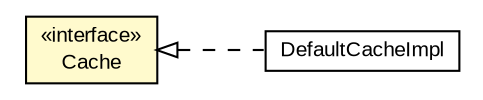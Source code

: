 #!/usr/local/bin/dot
#
# Class diagram 
# Generated by UMLGraph version R5_6-24-gf6e263 (http://www.umlgraph.org/)
#

digraph G {
	edge [fontname="arial",fontsize=10,labelfontname="arial",labelfontsize=10];
	node [fontname="arial",fontsize=10,shape=plaintext];
	nodesep=0.25;
	ranksep=0.5;
	rankdir=LR;
	// com.gwtplatform.dispatch.client.actionhandler.caching.DefaultCacheImpl
	c149280 [label=<<table title="com.gwtplatform.dispatch.client.actionhandler.caching.DefaultCacheImpl" border="0" cellborder="1" cellspacing="0" cellpadding="2" port="p" href="./DefaultCacheImpl.html">
		<tr><td><table border="0" cellspacing="0" cellpadding="1">
<tr><td align="center" balign="center"> DefaultCacheImpl </td></tr>
		</table></td></tr>
		</table>>, URL="./DefaultCacheImpl.html", fontname="arial", fontcolor="black", fontsize=10.0];
	// com.gwtplatform.dispatch.client.actionhandler.caching.Cache
	c149281 [label=<<table title="com.gwtplatform.dispatch.client.actionhandler.caching.Cache" border="0" cellborder="1" cellspacing="0" cellpadding="2" port="p" bgcolor="lemonChiffon" href="./Cache.html">
		<tr><td><table border="0" cellspacing="0" cellpadding="1">
<tr><td align="center" balign="center"> &#171;interface&#187; </td></tr>
<tr><td align="center" balign="center"> Cache </td></tr>
		</table></td></tr>
		</table>>, URL="./Cache.html", fontname="arial", fontcolor="black", fontsize=10.0];
	//com.gwtplatform.dispatch.client.actionhandler.caching.DefaultCacheImpl implements com.gwtplatform.dispatch.client.actionhandler.caching.Cache
	c149281:p -> c149280:p [dir=back,arrowtail=empty,style=dashed];
}


